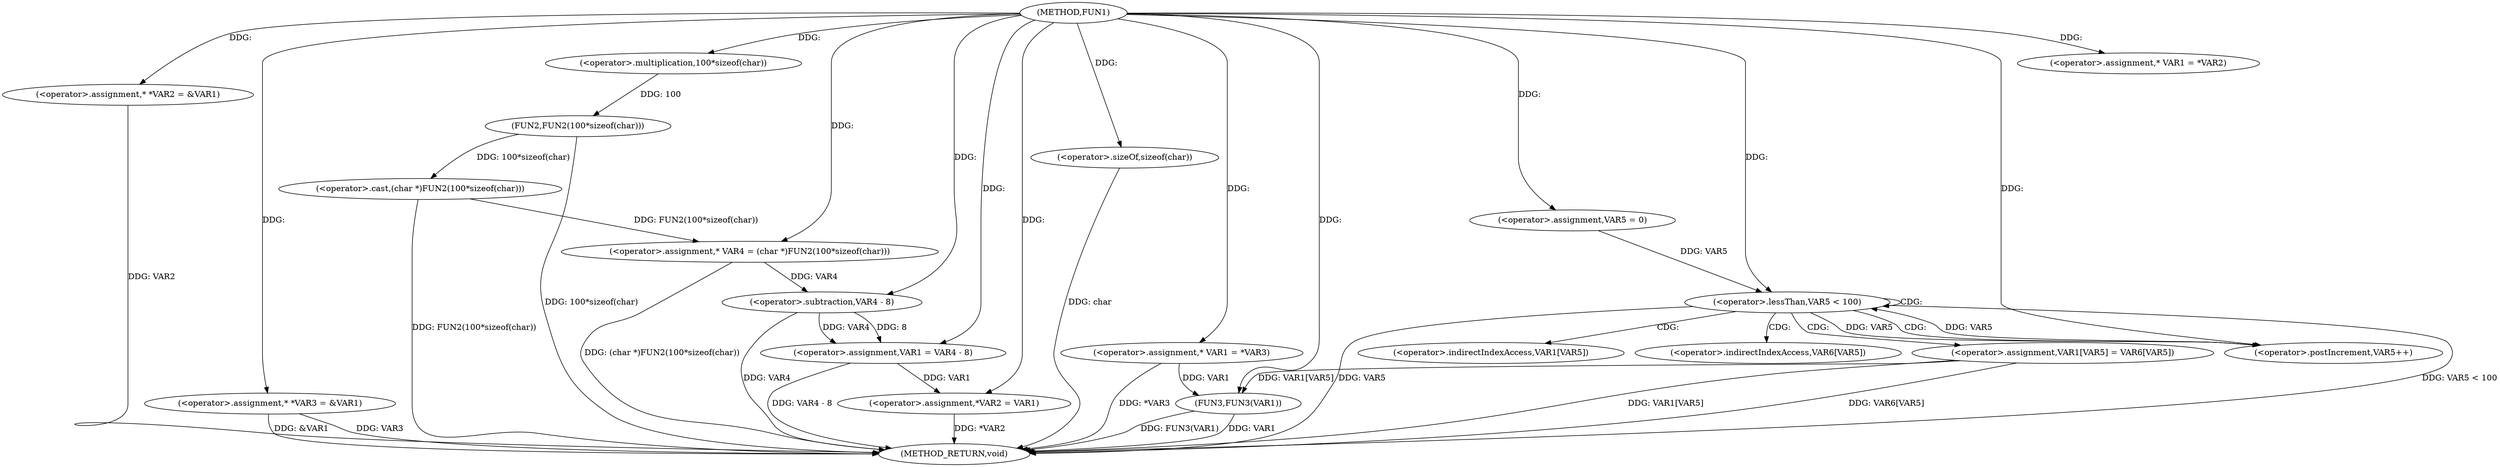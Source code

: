 digraph FUN1 {  
"1000100" [label = "(METHOD,FUN1)" ]
"1000166" [label = "(METHOD_RETURN,void)" ]
"1000104" [label = "(<operator>.assignment,* *VAR2 = &VAR1)" ]
"1000109" [label = "(<operator>.assignment,* *VAR3 = &VAR1)" ]
"1000114" [label = "(<operator>.assignment,* VAR4 = (char *)FUN2(100*sizeof(char)))" ]
"1000116" [label = "(<operator>.cast,(char *)FUN2(100*sizeof(char)))" ]
"1000118" [label = "(FUN2,FUN2(100*sizeof(char)))" ]
"1000119" [label = "(<operator>.multiplication,100*sizeof(char))" ]
"1000121" [label = "(<operator>.sizeOf,sizeof(char))" ]
"1000125" [label = "(<operator>.assignment,* VAR1 = *VAR2)" ]
"1000129" [label = "(<operator>.assignment,VAR1 = VAR4 - 8)" ]
"1000131" [label = "(<operator>.subtraction,VAR4 - 8)" ]
"1000134" [label = "(<operator>.assignment,*VAR2 = VAR1)" ]
"1000140" [label = "(<operator>.assignment,* VAR1 = *VAR3)" ]
"1000148" [label = "(<operator>.assignment,VAR5 = 0)" ]
"1000151" [label = "(<operator>.lessThan,VAR5 < 100)" ]
"1000154" [label = "(<operator>.postIncrement,VAR5++)" ]
"1000157" [label = "(<operator>.assignment,VAR1[VAR5] = VAR6[VAR5])" ]
"1000164" [label = "(FUN3,FUN3(VAR1))" ]
"1000158" [label = "(<operator>.indirectIndexAccess,VAR1[VAR5])" ]
"1000161" [label = "(<operator>.indirectIndexAccess,VAR6[VAR5])" ]
  "1000164" -> "1000166"  [ label = "DDG: FUN3(VAR1)"] 
  "1000140" -> "1000166"  [ label = "DDG: *VAR3"] 
  "1000151" -> "1000166"  [ label = "DDG: VAR5 < 100"] 
  "1000104" -> "1000166"  [ label = "DDG: VAR2"] 
  "1000131" -> "1000166"  [ label = "DDG: VAR4"] 
  "1000116" -> "1000166"  [ label = "DDG: FUN2(100*sizeof(char))"] 
  "1000121" -> "1000166"  [ label = "DDG: char"] 
  "1000118" -> "1000166"  [ label = "DDG: 100*sizeof(char)"] 
  "1000151" -> "1000166"  [ label = "DDG: VAR5"] 
  "1000157" -> "1000166"  [ label = "DDG: VAR1[VAR5]"] 
  "1000134" -> "1000166"  [ label = "DDG: *VAR2"] 
  "1000109" -> "1000166"  [ label = "DDG: VAR3"] 
  "1000114" -> "1000166"  [ label = "DDG: (char *)FUN2(100*sizeof(char))"] 
  "1000109" -> "1000166"  [ label = "DDG: &VAR1"] 
  "1000157" -> "1000166"  [ label = "DDG: VAR6[VAR5]"] 
  "1000129" -> "1000166"  [ label = "DDG: VAR4 - 8"] 
  "1000164" -> "1000166"  [ label = "DDG: VAR1"] 
  "1000100" -> "1000104"  [ label = "DDG: "] 
  "1000100" -> "1000109"  [ label = "DDG: "] 
  "1000116" -> "1000114"  [ label = "DDG: FUN2(100*sizeof(char))"] 
  "1000100" -> "1000114"  [ label = "DDG: "] 
  "1000118" -> "1000116"  [ label = "DDG: 100*sizeof(char)"] 
  "1000119" -> "1000118"  [ label = "DDG: 100"] 
  "1000100" -> "1000119"  [ label = "DDG: "] 
  "1000100" -> "1000121"  [ label = "DDG: "] 
  "1000100" -> "1000125"  [ label = "DDG: "] 
  "1000131" -> "1000129"  [ label = "DDG: VAR4"] 
  "1000131" -> "1000129"  [ label = "DDG: 8"] 
  "1000100" -> "1000129"  [ label = "DDG: "] 
  "1000114" -> "1000131"  [ label = "DDG: VAR4"] 
  "1000100" -> "1000131"  [ label = "DDG: "] 
  "1000129" -> "1000134"  [ label = "DDG: VAR1"] 
  "1000100" -> "1000134"  [ label = "DDG: "] 
  "1000100" -> "1000140"  [ label = "DDG: "] 
  "1000100" -> "1000148"  [ label = "DDG: "] 
  "1000154" -> "1000151"  [ label = "DDG: VAR5"] 
  "1000148" -> "1000151"  [ label = "DDG: VAR5"] 
  "1000100" -> "1000151"  [ label = "DDG: "] 
  "1000151" -> "1000154"  [ label = "DDG: VAR5"] 
  "1000100" -> "1000154"  [ label = "DDG: "] 
  "1000140" -> "1000164"  [ label = "DDG: VAR1"] 
  "1000157" -> "1000164"  [ label = "DDG: VAR1[VAR5]"] 
  "1000100" -> "1000164"  [ label = "DDG: "] 
  "1000151" -> "1000154"  [ label = "CDG: "] 
  "1000151" -> "1000161"  [ label = "CDG: "] 
  "1000151" -> "1000151"  [ label = "CDG: "] 
  "1000151" -> "1000157"  [ label = "CDG: "] 
  "1000151" -> "1000158"  [ label = "CDG: "] 
}
